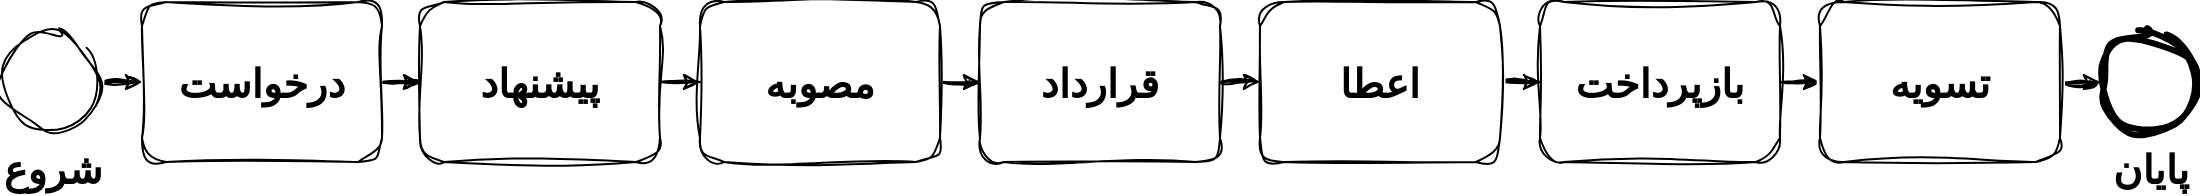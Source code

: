 <mxfile version="26.0.16" pages="6">
  <diagram id="EzEAoy8kEEThZxzHrJV4" name="فرآیند دریافت تسهیلات">
    <mxGraphModel dx="954" dy="465" grid="1" gridSize="5" guides="1" tooltips="1" connect="1" arrows="1" fold="1" page="1" pageScale="1" pageWidth="1169" pageHeight="827" math="0" shadow="0">
      <root>
        <mxCell id="0" />
        <mxCell id="1" parent="0" />
        <mxCell id="v5Nf6K-_l-e1ufcim1Py-1" style="edgeStyle=orthogonalEdgeStyle;rounded=0;orthogonalLoop=1;jettySize=auto;html=1;entryX=0;entryY=0.5;entryDx=0;entryDy=0;fontSize=20;sketch=1;curveFitting=1;jiggle=2;shadow=0;" parent="1" source="v5Nf6K-_l-e1ufcim1Py-2" target="v5Nf6K-_l-e1ufcim1Py-4" edge="1">
          <mxGeometry relative="1" as="geometry" />
        </mxCell>
        <mxCell id="v5Nf6K-_l-e1ufcim1Py-2" value="درخواست" style="shape=ext;rounded=1;html=1;whiteSpace=wrap;shadow=0;glass=0;labelBackgroundColor=none;fontStyle=1;fontSize=20;sketch=1;curveFitting=1;jiggle=2;" parent="1" vertex="1">
          <mxGeometry x="110" y="300" width="120" height="80" as="geometry" />
        </mxCell>
        <mxCell id="v5Nf6K-_l-e1ufcim1Py-3" style="edgeStyle=orthogonalEdgeStyle;rounded=0;orthogonalLoop=1;jettySize=auto;html=1;entryX=0;entryY=0.5;entryDx=0;entryDy=0;fontSize=20;sketch=1;curveFitting=1;jiggle=2;shadow=0;" parent="1" source="v5Nf6K-_l-e1ufcim1Py-4" target="v5Nf6K-_l-e1ufcim1Py-6" edge="1">
          <mxGeometry relative="1" as="geometry" />
        </mxCell>
        <mxCell id="v5Nf6K-_l-e1ufcim1Py-4" value="پیشنهاد" style="shape=ext;rounded=1;html=1;whiteSpace=wrap;labelBackgroundColor=none;fontStyle=1;fontSize=20;sketch=1;curveFitting=1;jiggle=2;shadow=0;" parent="1" vertex="1">
          <mxGeometry x="249" y="300" width="120" height="80" as="geometry" />
        </mxCell>
        <mxCell id="h6N5cPa9XyvaBNmkv0w2-7" style="edgeStyle=orthogonalEdgeStyle;rounded=0;orthogonalLoop=1;jettySize=auto;html=1;entryX=0;entryY=0.5;entryDx=0;entryDy=0;fontSize=20;sketch=1;curveFitting=1;jiggle=2;shadow=0;" parent="1" source="v5Nf6K-_l-e1ufcim1Py-6" target="v5Nf6K-_l-e1ufcim1Py-8" edge="1">
          <mxGeometry relative="1" as="geometry" />
        </mxCell>
        <mxCell id="v5Nf6K-_l-e1ufcim1Py-6" value="مصوبه" style="shape=ext;rounded=1;html=1;whiteSpace=wrap;labelBackgroundColor=none;fontStyle=1;fontSize=20;sketch=1;curveFitting=1;jiggle=2;shadow=0;" parent="1" vertex="1">
          <mxGeometry x="389" y="300" width="120" height="80" as="geometry" />
        </mxCell>
        <mxCell id="h6N5cPa9XyvaBNmkv0w2-2" style="edgeStyle=orthogonalEdgeStyle;rounded=0;orthogonalLoop=1;jettySize=auto;html=1;entryX=0;entryY=0.5;entryDx=0;entryDy=0;fontSize=20;sketch=1;curveFitting=1;jiggle=2;shadow=0;" parent="1" source="v5Nf6K-_l-e1ufcim1Py-8" target="h6N5cPa9XyvaBNmkv0w2-1" edge="1">
          <mxGeometry relative="1" as="geometry" />
        </mxCell>
        <mxCell id="v5Nf6K-_l-e1ufcim1Py-8" value="قرارداد" style="html=1;whiteSpace=wrap;rounded=1;labelBackgroundColor=none;fontStyle=1;fontSize=20;sketch=1;curveFitting=1;jiggle=2;shadow=0;" parent="1" vertex="1">
          <mxGeometry x="529" y="300" width="120" height="80" as="geometry" />
        </mxCell>
        <mxCell id="h6N5cPa9XyvaBNmkv0w2-11" style="edgeStyle=orthogonalEdgeStyle;rounded=0;orthogonalLoop=1;jettySize=auto;html=1;entryX=0;entryY=0.5;entryDx=0;entryDy=0;fontSize=20;sketch=1;curveFitting=1;jiggle=2;shadow=0;" parent="1" source="v5Nf6K-_l-e1ufcim1Py-10" target="v5Nf6K-_l-e1ufcim1Py-2" edge="1">
          <mxGeometry relative="1" as="geometry" />
        </mxCell>
        <mxCell id="v5Nf6K-_l-e1ufcim1Py-10" value="&lt;font&gt;&lt;b&gt;شروع&lt;/b&gt;&lt;/font&gt;" style="shape=mxgraph.bpmn.shape;html=1;verticalLabelPosition=bottom;labelBackgroundColor=none;verticalAlign=top;perimeter=ellipsePerimeter;outline=standard;symbol=general;fontSize=20;sketch=1;curveFitting=1;jiggle=2;shadow=0;" parent="1" vertex="1">
          <mxGeometry x="40" y="315" width="49" height="50" as="geometry" />
        </mxCell>
        <mxCell id="v5Nf6K-_l-e1ufcim1Py-11" value="پایان" style="shape=mxgraph.bpmn.shape;html=1;verticalLabelPosition=bottom;labelBackgroundColor=none;verticalAlign=top;perimeter=ellipsePerimeter;outline=end;symbol=general;fontStyle=1;fontSize=20;sketch=1;curveFitting=1;jiggle=2;shadow=0;" parent="1" vertex="1">
          <mxGeometry x="1089" y="315" width="49" height="50" as="geometry" />
        </mxCell>
        <mxCell id="v5Nf6K-_l-e1ufcim1Py-12" style="edgeStyle=orthogonalEdgeStyle;rounded=0;orthogonalLoop=1;jettySize=auto;html=1;entryX=0;entryY=0.5;entryDx=0;entryDy=0;fontSize=20;sketch=1;curveFitting=1;jiggle=2;shadow=0;" parent="1" edge="1">
          <mxGeometry relative="1" as="geometry">
            <mxPoint x="829" y="340.059" as="sourcePoint" />
            <mxPoint x="859" y="340" as="targetPoint" />
          </mxGeometry>
        </mxCell>
        <mxCell id="h6N5cPa9XyvaBNmkv0w2-8" style="edgeStyle=orthogonalEdgeStyle;rounded=0;orthogonalLoop=1;jettySize=auto;html=1;entryX=0;entryY=0.5;entryDx=0;entryDy=0;fontSize=20;sketch=1;curveFitting=1;jiggle=2;shadow=0;" parent="1" source="v5Nf6K-_l-e1ufcim1Py-13" target="v5Nf6K-_l-e1ufcim1Py-15" edge="1">
          <mxGeometry relative="1" as="geometry" />
        </mxCell>
        <mxCell id="v5Nf6K-_l-e1ufcim1Py-13" value="بازپرداخت" style="shape=ext;rounded=1;html=1;whiteSpace=wrap;labelBackgroundColor=none;fontStyle=1;fontSize=20;sketch=1;curveFitting=1;jiggle=2;shadow=0;" parent="1" vertex="1">
          <mxGeometry x="809" y="300" width="120" height="80" as="geometry" />
        </mxCell>
        <mxCell id="h6N5cPa9XyvaBNmkv0w2-10" style="edgeStyle=orthogonalEdgeStyle;rounded=0;orthogonalLoop=1;jettySize=auto;html=1;fontSize=20;sketch=1;curveFitting=1;jiggle=2;shadow=0;" parent="1" source="v5Nf6K-_l-e1ufcim1Py-15" target="v5Nf6K-_l-e1ufcim1Py-11" edge="1">
          <mxGeometry relative="1" as="geometry" />
        </mxCell>
        <mxCell id="v5Nf6K-_l-e1ufcim1Py-15" value="تسویه" style="shape=ext;rounded=1;html=1;whiteSpace=wrap;labelBackgroundColor=none;fontStyle=1;fontSize=20;sketch=1;curveFitting=1;jiggle=2;shadow=0;" parent="1" vertex="1">
          <mxGeometry x="949" y="300" width="120" height="80" as="geometry" />
        </mxCell>
        <mxCell id="h6N5cPa9XyvaBNmkv0w2-6" style="edgeStyle=orthogonalEdgeStyle;rounded=0;orthogonalLoop=1;jettySize=auto;html=1;entryX=0;entryY=0.5;entryDx=0;entryDy=0;fontSize=20;sketch=1;curveFitting=1;jiggle=2;shadow=0;" parent="1" source="h6N5cPa9XyvaBNmkv0w2-1" target="v5Nf6K-_l-e1ufcim1Py-13" edge="1">
          <mxGeometry relative="1" as="geometry" />
        </mxCell>
        <mxCell id="h6N5cPa9XyvaBNmkv0w2-1" value="اعطا" style="html=1;whiteSpace=wrap;rounded=1;labelBackgroundColor=none;fontStyle=1;fontSize=20;sketch=1;curveFitting=1;jiggle=2;shadow=0;" parent="1" vertex="1">
          <mxGeometry x="669" y="300" width="120" height="80" as="geometry" />
        </mxCell>
      </root>
    </mxGraphModel>
  </diagram>
  <diagram id="tpfn5hpn_HDT-wqOFqeq" name="پیکربندی سیستم">
    <mxGraphModel dx="954" dy="465" grid="1" gridSize="5" guides="1" tooltips="1" connect="1" arrows="1" fold="1" page="1" pageScale="1" pageWidth="1100" pageHeight="850" background="none" math="0" shadow="1">
      <root>
        <mxCell id="0" />
        <mxCell id="1" parent="0" />
        <mxCell id="P9DPgZVxVX7I3ZQqdMut-1" value="&lt;font&gt;مدیریت عقود&lt;/font&gt;" style="shape=ext;rounded=1;html=1;whiteSpace=wrap;shadow=0;glass=0;labelBackgroundColor=none;fontStyle=1;fontFamily=Roboto;fontSize=18;spacingTop=0;verticalAlign=middle;double=1;fontSource=https%3A%2F%2Ffonts.googleapis.com%2Fcss%3Ffamily%3DRoboto;sketch=1;curveFitting=1;jiggle=2;spacing=2;spacingLeft=3;spacingRight=3;" parent="1" vertex="1">
          <mxGeometry x="155" y="190" width="150" height="100" as="geometry" />
        </mxCell>
        <mxCell id="47RzwFUNub2ARMBaULxg-1" value="مدیریت بخش ها و زیر بخش های اقتصادی" style="shape=ext;rounded=1;html=1;whiteSpace=wrap;shadow=0;glass=0;labelBackgroundColor=none;fontStyle=1;fontFamily=Roboto;fontSize=18;double=1;fontSource=https%3A%2F%2Ffonts.googleapis.com%2Fcss%3Ffamily%3DRoboto;sketch=1;curveFitting=1;jiggle=2;spacingTop=0;spacing=2;spacingLeft=3;spacingRight=3;" parent="1" vertex="1">
          <mxGeometry x="155" y="302" width="150" height="100" as="geometry" />
        </mxCell>
        <mxCell id="P9DPgZVxVX7I3ZQqdMut-4" value="مدیریت بیمه" style="shape=ext;rounded=1;shadow=0;glass=0;labelBackgroundColor=none;fontStyle=1;fontFamily=Roboto;fontSize=18;double=1;labelBorderColor=none;textShadow=0;whiteSpace=wrap;html=1;fontSource=https%3A%2F%2Ffonts.googleapis.com%2Fcss%3Ffamily%3DRoboto;sketch=1;curveFitting=1;jiggle=2;spacingTop=0;spacing=2;spacingLeft=3;spacingRight=3;" parent="1" vertex="1">
          <mxGeometry x="796" y="190" width="150" height="100" as="geometry" />
        </mxCell>
        <mxCell id="P9DPgZVxVX7I3ZQqdMut-6" value="مدیریت استعلام" style="shape=ext;rounded=1;html=1;whiteSpace=wrap;shadow=0;glass=0;labelBackgroundColor=none;fontStyle=1;fontFamily=Roboto;fontSize=18;double=1;fontSource=https%3A%2F%2Ffonts.googleapis.com%2Fcss%3Ffamily%3DRoboto;sketch=1;curveFitting=1;jiggle=2;spacingTop=0;spacing=2;spacingLeft=3;spacingRight=3;" parent="1" vertex="1">
          <mxGeometry x="796" y="302" width="150" height="100" as="geometry" />
        </mxCell>
        <mxCell id="P9DPgZVxVX7I3ZQqdMut-7" value="مدیریت تسهیلات، تعهدات و مطالبات" style="shape=ext;rounded=1;html=1;whiteSpace=wrap;shadow=0;glass=0;labelBackgroundColor=none;fontStyle=1;fontFamily=Roboto;fontSize=18;double=1;fontSource=https%3A%2F%2Ffonts.googleapis.com%2Fcss%3Ffamily%3DRoboto;sketch=1;curveFitting=1;jiggle=2;spacingTop=0;spacing=2;spacingLeft=3;spacingRight=3;" parent="1" vertex="1">
          <mxGeometry x="316" y="190" width="150" height="100" as="geometry" />
        </mxCell>
        <mxCell id="P9DPgZVxVX7I3ZQqdMut-8" value="مدیریت وثایق" style="shape=ext;rounded=1;html=1;whiteSpace=wrap;shadow=0;glass=0;labelBackgroundColor=none;fontStyle=1;fontFamily=Roboto;fontSize=18;double=1;fontSource=https%3A%2F%2Ffonts.googleapis.com%2Fcss%3Ffamily%3DRoboto;sketch=1;curveFitting=1;jiggle=2;spacingTop=0;spacing=2;spacingLeft=3;spacingRight=3;" parent="1" vertex="1">
          <mxGeometry x="636" y="190" width="150" height="100" as="geometry" />
        </mxCell>
        <mxCell id="P9DPgZVxVX7I3ZQqdMut-9" value="مدیریت سود/کارمزد/جریمه/هزینه های قانونی" style="shape=ext;rounded=1;html=1;whiteSpace=wrap;shadow=0;glass=0;labelBackgroundColor=none;fontStyle=1;fontFamily=Roboto;fontSize=18;double=1;fontSource=https%3A%2F%2Ffonts.googleapis.com%2Fcss%3Ffamily%3DRoboto;sketch=1;curveFitting=1;jiggle=2;spacingTop=0;spacing=2;spacingLeft=3;spacingRight=3;" parent="1" vertex="1">
          <mxGeometry x="316" y="415" width="150" height="100" as="geometry" />
        </mxCell>
        <mxCell id="qHezKH5iI0OJUQdXsAGK-1" value="مدیریت درخواست‌ها" style="shape=ext;rounded=1;html=1;whiteSpace=wrap;shadow=0;glass=0;labelBackgroundColor=none;fontStyle=1;fontFamily=Roboto;fontSize=18;double=1;fontSource=https%3A%2F%2Ffonts.googleapis.com%2Fcss%3Ffamily%3DRoboto;sketch=1;curveFitting=1;jiggle=2;spacingTop=0;spacing=2;spacingLeft=3;spacingRight=3;" parent="1" vertex="1">
          <mxGeometry x="476" y="190" width="150" height="100" as="geometry" />
        </mxCell>
        <mxCell id="qHezKH5iI0OJUQdXsAGK-3" value="مدیریت اسناد و&amp;nbsp;مستندات" style="shape=ext;rounded=1;html=1;whiteSpace=wrap;shadow=0;glass=0;labelBackgroundColor=none;fontStyle=1;fontFamily=Roboto;fontSize=18;double=1;fontSource=https%3A%2F%2Ffonts.googleapis.com%2Fcss%3Ffamily%3DRoboto;sketch=1;curveFitting=1;jiggle=2;spacingTop=0;spacing=2;spacingLeft=3;spacingRight=3;" parent="1" vertex="1">
          <mxGeometry x="316" y="302" width="150" height="100" as="geometry" />
        </mxCell>
        <mxCell id="qHezKH5iI0OJUQdXsAGK-6" value="مدیریت مشتریان" style="shape=ext;rounded=1;html=1;whiteSpace=wrap;shadow=0;glass=0;labelBackgroundColor=none;fontStyle=1;fontFamily=Roboto;fontSize=18;double=1;fontSource=https%3A%2F%2Ffonts.googleapis.com%2Fcss%3Ffamily%3DRoboto;sketch=1;curveFitting=1;jiggle=2;spacingTop=0;spacing=2;spacingLeft=3;spacingRight=3;" parent="1" vertex="1">
          <mxGeometry x="476" y="302" width="150" height="100" as="geometry" />
        </mxCell>
        <mxCell id="qHezKH5iI0OJUQdXsAGK-7" value="مدیریت تصمیم گیری" style="shape=ext;rounded=1;html=1;whiteSpace=wrap;shadow=0;glass=0;labelBackgroundColor=none;fontStyle=1;fontFamily=Roboto;fontSize=18;double=1;fontSource=https%3A%2F%2Ffonts.googleapis.com%2Fcss%3Ffamily%3DRoboto;sketch=1;curveFitting=1;jiggle=2;spacingTop=0;spacing=2;spacingLeft=3;spacingRight=3;" parent="1" vertex="1">
          <mxGeometry x="636" y="302" width="150" height="100" as="geometry" />
        </mxCell>
        <mxCell id="qHezKH5iI0OJUQdXsAGK-8" value="مدیریت&amp;nbsp;سیستم" style="shape=ext;rounded=1;html=1;whiteSpace=wrap;shadow=0;glass=0;labelBackgroundColor=none;fontStyle=1;fontFamily=Roboto;fontSize=18;double=1;fontSource=https%3A%2F%2Ffonts.googleapis.com%2Fcss%3Ffamily%3DRoboto;sketch=1;curveFitting=1;jiggle=2;spacingTop=0;spacing=2;spacingLeft=3;spacingRight=3;" parent="1" vertex="1">
          <mxGeometry x="475" y="528" width="150" height="100" as="geometry" />
        </mxCell>
        <mxCell id="qHezKH5iI0OJUQdXsAGK-9" value="مدیریت واحدهای بانک" style="shape=ext;rounded=1;html=1;whiteSpace=wrap;shadow=0;glass=0;labelBackgroundColor=none;fontStyle=1;fontFamily=Roboto;fontSize=18;double=1;fontSource=https%3A%2F%2Ffonts.googleapis.com%2Fcss%3Ffamily%3DRoboto;sketch=1;curveFitting=1;jiggle=2;spacingTop=0;spacing=2;spacingLeft=3;spacingRight=3;" parent="1" vertex="1">
          <mxGeometry x="636" y="415" width="150" height="100" as="geometry" />
        </mxCell>
        <mxCell id="qHezKH5iI0OJUQdXsAGK-10" value="مدیریت مناطق جغرافیایی" style="shape=ext;rounded=1;html=1;whiteSpace=wrap;shadow=0;glass=0;labelBackgroundColor=none;fontStyle=1;fontFamily=Roboto;fontSize=18;double=1;fontSource=https%3A%2F%2Ffonts.googleapis.com%2Fcss%3Ffamily%3DRoboto;sketch=1;curveFitting=1;jiggle=2;spacingTop=0;spacing=2;spacingLeft=3;spacingRight=3;" parent="1" vertex="1">
          <mxGeometry x="796" y="415" width="150" height="100" as="geometry" />
        </mxCell>
        <mxCell id="qHezKH5iI0OJUQdXsAGK-11" value="مدیریت منابع و مصارف" style="shape=ext;rounded=1;html=1;whiteSpace=wrap;shadow=0;glass=0;labelBackgroundColor=none;fontStyle=1;fontFamily=Roboto;fontSize=18;double=1;fontSource=https%3A%2F%2Ffonts.googleapis.com%2Fcss%3Ffamily%3DRoboto;sketch=1;curveFitting=1;jiggle=2;spacingTop=0;spacing=2;spacingLeft=3;spacingRight=3;" parent="1" vertex="1">
          <mxGeometry x="155" y="415" width="150" height="100" as="geometry" />
        </mxCell>
        <mxCell id="qHezKH5iI0OJUQdXsAGK-12" value="مدیریت کاربران" style="shape=ext;rounded=1;html=1;whiteSpace=wrap;shadow=0;glass=0;labelBackgroundColor=none;fontStyle=1;fontFamily=Roboto;fontSize=18;double=1;fontSource=https%3A%2F%2Ffonts.googleapis.com%2Fcss%3Ffamily%3DRoboto;sketch=1;curveFitting=1;jiggle=2;spacingTop=0;spacing=2;spacingLeft=3;spacingRight=3;" parent="1" vertex="1">
          <mxGeometry x="155" y="528" width="150" height="100" as="geometry" />
        </mxCell>
        <mxCell id="qHezKH5iI0OJUQdXsAGK-13" value="مدیریت&amp;nbsp;گزارشات" style="shape=ext;rounded=1;html=1;whiteSpace=wrap;shadow=0;glass=0;labelBackgroundColor=none;fontStyle=1;fontFamily=Roboto;fontSize=18;double=1;fontSource=https%3A%2F%2Ffonts.googleapis.com%2Fcss%3Ffamily%3DRoboto;sketch=1;curveFitting=1;jiggle=2;spacingTop=0;spacing=2;spacingLeft=3;spacingRight=3;" parent="1" vertex="1">
          <mxGeometry x="315" y="528" width="150" height="100" as="geometry" />
        </mxCell>
        <mxCell id="qHezKH5iI0OJUQdXsAGK-14" value="مدیریت ارتباطات و اطلاع‌رسانی" style="shape=ext;rounded=1;html=1;whiteSpace=wrap;shadow=0;glass=0;labelBackgroundColor=none;fontStyle=1;fontFamily=Roboto;fontSize=18;double=1;fontSource=https%3A%2F%2Ffonts.googleapis.com%2Fcss%3Ffamily%3DRoboto;sketch=1;curveFitting=1;jiggle=2;spacingTop=0;spacing=2;spacingLeft=3;spacingRight=3;" parent="1" vertex="1">
          <mxGeometry x="476" y="415" width="150" height="100" as="geometry" />
        </mxCell>
        <mxCell id="Bd1xlCJTchhFubAkvtaT-1" value="" style="shape=ext;rounded=1;html=1;whiteSpace=wrap;shadow=0;glass=0;labelBackgroundColor=none;fontStyle=1;fontFamily=Roboto;fontSize=18;double=1;fontSource=https%3A%2F%2Ffonts.googleapis.com%2Fcss%3Ffamily%3DRoboto;sketch=1;curveFitting=1;jiggle=2;spacingTop=0;spacing=2;spacingLeft=3;spacingRight=3;" parent="1" vertex="1">
          <mxGeometry x="636" y="528" width="150" height="100" as="geometry" />
        </mxCell>
        <mxCell id="Bd1xlCJTchhFubAkvtaT-2" value="" style="shape=ext;rounded=1;html=1;whiteSpace=wrap;shadow=0;glass=0;labelBackgroundColor=none;fontStyle=1;fontFamily=Roboto;fontSize=18;double=1;fontSource=https%3A%2F%2Ffonts.googleapis.com%2Fcss%3Ffamily%3DRoboto;sketch=1;curveFitting=1;jiggle=2;spacingTop=0;spacing=2;spacingLeft=3;spacingRight=3;" parent="1" vertex="1">
          <mxGeometry x="796" y="528" width="150" height="100" as="geometry" />
        </mxCell>
        <mxCell id="Bd1xlCJTchhFubAkvtaT-3" value="" style="shape=ext;rounded=1;html=1;whiteSpace=wrap;shadow=0;glass=0;labelBackgroundColor=none;fontStyle=1;fontFamily=Roboto;fontSize=18;double=1;fontSource=https%3A%2F%2Ffonts.googleapis.com%2Fcss%3Ffamily%3DRoboto;sketch=1;curveFitting=1;jiggle=2;spacingTop=0;spacing=2;spacingLeft=3;spacingRight=3;" parent="1" vertex="1">
          <mxGeometry x="155" y="640" width="150" height="100" as="geometry" />
        </mxCell>
        <mxCell id="Bd1xlCJTchhFubAkvtaT-4" value="" style="shape=ext;rounded=1;html=1;whiteSpace=wrap;shadow=0;glass=0;labelBackgroundColor=none;fontStyle=1;fontFamily=Roboto;fontSize=18;double=1;fontSource=https%3A%2F%2Ffonts.googleapis.com%2Fcss%3Ffamily%3DRoboto;sketch=1;curveFitting=1;jiggle=2;spacingTop=0;spacing=2;spacingLeft=3;spacingRight=3;" parent="1" vertex="1">
          <mxGeometry x="315" y="640" width="150" height="100" as="geometry" />
        </mxCell>
        <mxCell id="Bd1xlCJTchhFubAkvtaT-5" value="" style="shape=ext;rounded=1;html=1;whiteSpace=wrap;shadow=0;glass=0;labelBackgroundColor=none;fontStyle=1;fontFamily=Roboto;fontSize=18;double=1;fontSource=https%3A%2F%2Ffonts.googleapis.com%2Fcss%3Ffamily%3DRoboto;sketch=1;curveFitting=1;jiggle=2;spacingTop=0;spacing=2;spacingLeft=3;spacingRight=3;" parent="1" vertex="1">
          <mxGeometry x="475" y="640" width="150" height="100" as="geometry" />
        </mxCell>
        <mxCell id="Bd1xlCJTchhFubAkvtaT-6" value="" style="shape=ext;rounded=1;html=1;whiteSpace=wrap;shadow=0;glass=0;labelBackgroundColor=none;fontStyle=1;fontFamily=Roboto;fontSize=18;double=1;fontSource=https%3A%2F%2Ffonts.googleapis.com%2Fcss%3Ffamily%3DRoboto;sketch=1;curveFitting=1;jiggle=2;spacingTop=0;spacing=2;spacingLeft=3;spacingRight=3;" parent="1" vertex="1">
          <mxGeometry x="635" y="640" width="150" height="100" as="geometry" />
        </mxCell>
        <mxCell id="Bd1xlCJTchhFubAkvtaT-7" value="" style="shape=ext;rounded=1;html=1;whiteSpace=wrap;shadow=0;glass=0;labelBackgroundColor=none;fontStyle=1;fontFamily=Roboto;fontSize=18;double=1;fontSource=https%3A%2F%2Ffonts.googleapis.com%2Fcss%3Ffamily%3DRoboto;sketch=1;curveFitting=1;jiggle=2;spacingTop=0;spacing=2;spacingLeft=3;spacingRight=3;" parent="1" vertex="1">
          <mxGeometry x="796" y="640" width="150" height="100" as="geometry" />
        </mxCell>
        <mxCell id="wGbFA19WcmSendZT_ydf-2" value="پیکربندی سیستم" style="text;html=1;fontSize=26;fontStyle=1;verticalAlign=middle;align=center;shadow=0;glass=0;sketch=1;curveFitting=1;jiggle=2;spacingTop=0;spacing=2;spacingLeft=3;spacingRight=3;" parent="1" vertex="1">
          <mxGeometry x="438.5" y="70" width="225" height="70" as="geometry" />
        </mxCell>
      </root>
    </mxGraphModel>
  </diagram>
  <diagram id="2Sp-BMtUnniPV2rbj3rI" name="بسته های پیشنهادی">
    <mxGraphModel dx="954" dy="465" grid="1" gridSize="5" guides="1" tooltips="1" connect="1" arrows="1" fold="1" page="1" pageScale="1" pageWidth="1100" pageHeight="850" math="0" shadow="0">
      <root>
        <mxCell id="0" />
        <mxCell id="1" parent="0" />
        <mxCell id="FkG68VFFMWNFJA1_51r9-1" value="بسته تسهیلات&amp;nbsp;مشاركت مدني" style="shape=ext;rounded=1;html=1;whiteSpace=wrap;shadow=1;glass=0;labelBackgroundColor=none;fontStyle=1;fontSize=18;spacingLeft=3;spacingBottom=0;spacingTop=0;sketch=1;curveFitting=1;jiggle=2;spacingRight=3;" parent="1" vertex="1">
          <mxGeometry x="469" y="210" width="150" height="100" as="geometry" />
        </mxCell>
        <mxCell id="cjS6yN4oCVnwuNCVYN2P-1" value="بسته تسهیلات&amp;nbsp;مضاربه" style="shape=ext;rounded=1;html=1;whiteSpace=wrap;shadow=1;glass=0;labelBackgroundColor=none;fontStyle=1;fontSize=18;spacingLeft=3;spacingBottom=0;spacingTop=0;sketch=1;curveFitting=1;jiggle=2;spacingRight=3;" parent="1" vertex="1">
          <mxGeometry x="628" y="210" width="150" height="100" as="geometry" />
        </mxCell>
        <mxCell id="cjS6yN4oCVnwuNCVYN2P-2" value="بسته تسهیلات&amp;nbsp;فروش اقساطی" style="shape=ext;rounded=1;html=1;whiteSpace=wrap;shadow=1;glass=0;labelBackgroundColor=none;fontStyle=1;fontSize=18;spacingLeft=3;spacingBottom=0;spacingTop=0;sketch=1;curveFitting=1;jiggle=2;spacingRight=3;" parent="1" vertex="1">
          <mxGeometry x="309" y="320" width="150" height="100" as="geometry" />
        </mxCell>
        <mxCell id="cjS6yN4oCVnwuNCVYN2P-3" value="مرابحه / کارت بسته تسهیلات&amp;nbsp;اعتباري مرابحه" style="shape=ext;rounded=1;html=1;whiteSpace=wrap;shadow=1;glass=0;labelBackgroundColor=none;fontStyle=1;fontSize=18;spacingLeft=3;spacingBottom=0;spacingTop=0;sketch=1;curveFitting=1;jiggle=2;spacingRight=3;" parent="1" vertex="1">
          <mxGeometry x="150" y="320" width="150" height="100" as="geometry" />
        </mxCell>
        <mxCell id="cjS6yN4oCVnwuNCVYN2P-4" value="بسته تسهیلات&amp;nbsp;معاملات سلف" style="shape=ext;rounded=1;html=1;whiteSpace=wrap;shadow=1;glass=0;labelBackgroundColor=none;fontStyle=1;fontSize=18;spacingLeft=3;spacingBottom=0;spacingTop=0;sketch=1;curveFitting=1;jiggle=2;spacingRight=3;" parent="1" vertex="1">
          <mxGeometry x="628" y="320" width="150" height="100" as="geometry" />
        </mxCell>
        <mxCell id="cjS6yN4oCVnwuNCVYN2P-5" value="بسته تسهیلات&amp;nbsp;جعاله" style="shape=ext;rounded=1;html=1;whiteSpace=wrap;shadow=1;glass=0;labelBackgroundColor=none;fontStyle=1;fontSize=18;spacingLeft=3;spacingBottom=0;spacingTop=0;sketch=1;curveFitting=1;jiggle=2;spacingRight=3;" parent="1" vertex="1">
          <mxGeometry x="787" y="320" width="150" height="100" as="geometry" />
        </mxCell>
        <mxCell id="cjS6yN4oCVnwuNCVYN2P-8" value="بسته تسهیلات&amp;nbsp;قرض الحسنه" style="shape=ext;rounded=1;html=1;whiteSpace=wrap;shadow=1;glass=0;labelBackgroundColor=none;fontStyle=1;fontSize=18;spacingLeft=3;spacingBottom=0;spacingTop=0;sketch=1;curveFitting=1;jiggle=2;spacingRight=3;" parent="1" vertex="1">
          <mxGeometry x="309" y="210" width="150" height="100" as="geometry" />
        </mxCell>
        <mxCell id="cjS6yN4oCVnwuNCVYN2P-9" value="بسته تسهیلات&amp;nbsp;اجاره بشرط تمليك" style="shape=ext;rounded=1;html=1;whiteSpace=wrap;shadow=1;glass=0;labelBackgroundColor=none;fontStyle=1;fontSize=18;spacingLeft=3;spacingBottom=0;spacingTop=0;sketch=1;curveFitting=1;jiggle=2;spacingRight=3;" parent="1" vertex="1">
          <mxGeometry x="787" y="210" width="150" height="100" as="geometry" />
        </mxCell>
        <mxCell id="cjS6yN4oCVnwuNCVYN2P-10" value="بسته تسهیلات&amp;nbsp;خريد دين / اعتبار در حساب جاري" style="shape=ext;rounded=1;html=1;whiteSpace=wrap;shadow=1;glass=0;labelBackgroundColor=none;fontStyle=1;fontSize=18;spacingLeft=3;spacingBottom=0;spacingTop=0;sketch=1;curveFitting=1;jiggle=2;spacingRight=3;" parent="1" vertex="1">
          <mxGeometry x="469" y="320" width="150" height="100" as="geometry" />
        </mxCell>
        <mxCell id="9uDFUL4l-sVwj-6nvoKc-1" value="(بسته پایه)&lt;div&gt;ضروری برای راه‌اندازی سامانه&lt;/div&gt;" style="shape=ext;rounded=1;html=1;whiteSpace=wrap;shadow=1;glass=0;labelBackgroundColor=none;fontStyle=1;fontSize=18;spacingLeft=3;spacingBottom=0;spacingTop=0;sketch=1;curveFitting=1;jiggle=2;spacingRight=3;" parent="1" vertex="1">
          <mxGeometry x="150" y="210" width="150" height="100" as="geometry" />
        </mxCell>
        <mxCell id="9jd9iWURpZpOFO1eW8yn-1" value="" style="shape=ext;rounded=1;html=1;whiteSpace=wrap;shadow=1;glass=0;labelBackgroundColor=none;fontStyle=1;fontSize=18;spacingLeft=3;spacingBottom=0;spacingTop=0;sketch=1;curveFitting=1;jiggle=2;spacingRight=3;" parent="1" vertex="1">
          <mxGeometry x="309" y="431" width="150" height="100" as="geometry" />
        </mxCell>
        <mxCell id="9jd9iWURpZpOFO1eW8yn-2" value="" style="shape=ext;rounded=1;html=1;whiteSpace=wrap;shadow=1;glass=0;labelBackgroundColor=none;fontStyle=1;fontSize=18;spacingLeft=3;spacingBottom=0;spacingTop=0;sketch=1;curveFitting=1;jiggle=2;spacingRight=3;" parent="1" vertex="1">
          <mxGeometry x="628" y="431" width="150" height="100" as="geometry" />
        </mxCell>
        <mxCell id="9jd9iWURpZpOFO1eW8yn-3" value="" style="shape=ext;rounded=1;html=1;whiteSpace=wrap;shadow=1;glass=0;labelBackgroundColor=none;fontStyle=1;fontSize=18;spacingLeft=3;spacingBottom=0;spacingTop=0;sketch=1;curveFitting=1;jiggle=2;spacingRight=3;" parent="1" vertex="1">
          <mxGeometry x="469" y="431" width="150" height="100" as="geometry" />
        </mxCell>
        <mxCell id="Ctgv0PJMkwy0zlSJTvLq-1" value="" style="shape=ext;rounded=1;html=1;whiteSpace=wrap;shadow=1;glass=0;labelBackgroundColor=none;fontStyle=1;fontSize=18;spacingLeft=3;spacingBottom=0;spacingTop=0;sketch=1;curveFitting=1;jiggle=2;spacingRight=3;" parent="1" vertex="1">
          <mxGeometry x="150" y="431" width="150" height="100" as="geometry" />
        </mxCell>
        <mxCell id="Ctgv0PJMkwy0zlSJTvLq-2" value="" style="shape=ext;rounded=1;html=1;whiteSpace=wrap;shadow=1;glass=0;labelBackgroundColor=none;fontStyle=1;fontSize=18;spacingLeft=3;spacingBottom=0;spacingTop=0;sketch=1;curveFitting=1;jiggle=2;spacingRight=3;" parent="1" vertex="1">
          <mxGeometry x="150" y="544" width="150" height="100" as="geometry" />
        </mxCell>
        <mxCell id="Ctgv0PJMkwy0zlSJTvLq-3" value="" style="shape=ext;rounded=1;html=1;whiteSpace=wrap;shadow=1;glass=0;labelBackgroundColor=none;fontStyle=1;fontSize=18;spacingLeft=3;spacingBottom=0;spacingTop=0;sketch=1;curveFitting=1;jiggle=2;spacingRight=3;" parent="1" vertex="1">
          <mxGeometry x="309" y="544" width="150" height="100" as="geometry" />
        </mxCell>
        <mxCell id="Ctgv0PJMkwy0zlSJTvLq-4" value="" style="shape=ext;rounded=1;html=1;whiteSpace=wrap;shadow=1;glass=0;labelBackgroundColor=none;fontStyle=1;fontSize=18;spacingLeft=3;spacingBottom=0;spacingTop=0;sketch=1;curveFitting=1;jiggle=2;spacingRight=3;" parent="1" vertex="1">
          <mxGeometry x="787" y="431" width="150" height="100" as="geometry" />
        </mxCell>
        <mxCell id="V7CGYQocz4ari_3b3byP-1" value="بسته های پیشنهادی" style="text;html=1;fontSize=26;fontStyle=1;verticalAlign=middle;align=center;sketch=1;curveFitting=1;jiggle=2;spacingLeft=3;spacingBottom=3;" parent="1" vertex="1">
          <mxGeometry x="438" y="80" width="225" height="70" as="geometry" />
        </mxCell>
        <mxCell id="opwT_Q596-MFSmRYrIuR-1" value="" style="shape=ext;rounded=1;html=1;whiteSpace=wrap;shadow=1;glass=0;labelBackgroundColor=none;fontStyle=1;fontSize=18;spacingLeft=3;spacingBottom=0;spacingTop=0;sketch=1;curveFitting=1;jiggle=2;spacingRight=3;" parent="1" vertex="1">
          <mxGeometry x="469" y="544" width="150" height="100" as="geometry" />
        </mxCell>
        <mxCell id="opwT_Q596-MFSmRYrIuR-2" value="" style="shape=ext;rounded=1;html=1;whiteSpace=wrap;shadow=1;glass=0;labelBackgroundColor=none;fontStyle=1;fontSize=18;spacingLeft=3;spacingBottom=0;spacingTop=0;sketch=1;curveFitting=1;jiggle=2;spacingRight=3;" parent="1" vertex="1">
          <mxGeometry x="628" y="544" width="150" height="100" as="geometry" />
        </mxCell>
        <mxCell id="opwT_Q596-MFSmRYrIuR-3" value="" style="shape=ext;rounded=1;html=1;whiteSpace=wrap;shadow=1;glass=0;labelBackgroundColor=none;fontStyle=1;fontSize=18;spacingLeft=3;spacingBottom=0;spacingTop=0;sketch=1;curveFitting=1;jiggle=2;spacingRight=3;" parent="1" vertex="1">
          <mxGeometry x="787" y="544" width="150" height="100" as="geometry" />
        </mxCell>
        <mxCell id="b2Sr0-ZzmRWsDMpUViWK-1" value="" style="shape=ext;rounded=1;html=1;whiteSpace=wrap;shadow=1;glass=0;labelBackgroundColor=none;fontStyle=1;fontSize=18;spacingLeft=3;spacingBottom=0;spacingTop=0;sketch=1;curveFitting=1;jiggle=2;spacingRight=3;" parent="1" vertex="1">
          <mxGeometry x="150" y="655" width="150" height="100" as="geometry" />
        </mxCell>
        <mxCell id="b2Sr0-ZzmRWsDMpUViWK-2" value="" style="shape=ext;rounded=1;html=1;whiteSpace=wrap;shadow=1;glass=0;labelBackgroundColor=none;fontStyle=1;fontSize=18;spacingLeft=3;spacingBottom=0;spacingTop=0;sketch=1;curveFitting=1;jiggle=2;spacingRight=3;" parent="1" vertex="1">
          <mxGeometry x="309" y="655" width="150" height="100" as="geometry" />
        </mxCell>
        <mxCell id="b2Sr0-ZzmRWsDMpUViWK-3" value="" style="shape=ext;rounded=1;html=1;whiteSpace=wrap;shadow=1;glass=0;labelBackgroundColor=none;fontStyle=1;fontSize=18;spacingLeft=3;spacingBottom=0;spacingTop=0;sketch=1;curveFitting=1;jiggle=2;spacingRight=3;" parent="1" vertex="1">
          <mxGeometry x="469" y="655" width="150" height="100" as="geometry" />
        </mxCell>
        <mxCell id="b2Sr0-ZzmRWsDMpUViWK-4" value="" style="shape=ext;rounded=1;html=1;whiteSpace=wrap;shadow=1;glass=0;labelBackgroundColor=none;fontStyle=1;fontSize=18;spacingLeft=3;spacingBottom=0;spacingTop=0;sketch=1;curveFitting=1;jiggle=2;spacingRight=3;" parent="1" vertex="1">
          <mxGeometry x="628" y="655" width="150" height="100" as="geometry" />
        </mxCell>
        <mxCell id="b2Sr0-ZzmRWsDMpUViWK-5" value="" style="shape=ext;rounded=1;html=1;whiteSpace=wrap;shadow=1;glass=0;labelBackgroundColor=none;fontStyle=1;fontSize=18;spacingLeft=3;spacingBottom=0;spacingTop=0;sketch=1;curveFitting=1;jiggle=2;spacingRight=3;" parent="1" vertex="1">
          <mxGeometry x="787" y="655" width="150" height="100" as="geometry" />
        </mxCell>
      </root>
    </mxGraphModel>
  </diagram>
  <diagram id="e-E7SFvnMSi2HfjokYm5" name="ماژول های پیشنهادی">
    <mxGraphModel dx="954" dy="465" grid="1" gridSize="5" guides="1" tooltips="1" connect="1" arrows="1" fold="1" page="1" pageScale="1" pageWidth="1169" pageHeight="827" math="0" shadow="0">
      <root>
        <mxCell id="0" />
        <mxCell id="1" parent="0" />
        <mxCell id="a_adTKTvDNiBxnNn_ivr-1" value="ماژول بیمه" style="shape=ext;rounded=1;shadow=1;glass=0;labelBackgroundColor=none;fontStyle=1;fontFamily=Roboto;fontSize=18;double=1;labelBorderColor=none;textShadow=0;whiteSpace=wrap;html=1;fontSource=https://fonts.googleapis.com/css?family=Roboto;sketch=1;curveFitting=1;jiggle=2;spacingLeft=3;spacingRight=3;" parent="1" vertex="1">
          <mxGeometry x="346.5" y="194" width="150" height="100" as="geometry" />
        </mxCell>
        <mxCell id="a_adTKTvDNiBxnNn_ivr-2" value="ماژول وثایق" style="shape=ext;rounded=1;html=1;whiteSpace=wrap;shadow=1;glass=0;labelBackgroundColor=none;fontStyle=1;fontFamily=Roboto;fontSize=18;double=1;fontSource=https://fonts.googleapis.com/css?family=Roboto;sketch=1;curveFitting=1;jiggle=2;spacingLeft=3;spacingRight=3;" parent="1" vertex="1">
          <mxGeometry x="190" y="303" width="150" height="100" as="geometry" />
        </mxCell>
        <mxCell id="a_adTKTvDNiBxnNn_ivr-3" value="ماژول سود/کارمزد/جریمه/هزینه های قانونی" style="shape=ext;rounded=1;html=1;whiteSpace=wrap;shadow=1;glass=0;labelBackgroundColor=none;fontStyle=1;fontFamily=Roboto;fontSize=18;double=1;fontSource=https://fonts.googleapis.com/css?family=Roboto;sketch=1;curveFitting=1;jiggle=2;spacingLeft=3;spacingRight=3;" parent="1" vertex="1">
          <mxGeometry x="190" y="414" width="150" height="100" as="geometry" />
        </mxCell>
        <mxCell id="a_adTKTvDNiBxnNn_ivr-4" value="ماژول&lt;span style=&quot;background-color: transparent; color: light-dark(rgb(0, 0, 0), rgb(255, 255, 255));&quot;&gt;&amp;nbsp;تصمیم گیری&lt;/span&gt;" style="shape=ext;rounded=1;html=1;whiteSpace=wrap;shadow=1;glass=0;labelBackgroundColor=none;fontStyle=1;fontFamily=Roboto;fontSize=18;double=1;fontSource=https://fonts.googleapis.com/css?family=Roboto;sketch=1;curveFitting=1;jiggle=2;spacingLeft=3;spacingRight=3;" parent="1" vertex="1">
          <mxGeometry x="190" y="194" width="150" height="100" as="geometry" />
        </mxCell>
        <mxCell id="a_adTKTvDNiBxnNn_ivr-5" value="ماژول&amp;nbsp;تضامین" style="shape=ext;rounded=1;html=1;whiteSpace=wrap;shadow=1;glass=0;labelBackgroundColor=none;fontStyle=1;fontFamily=Roboto;fontSize=18;double=1;fontSource=https://fonts.googleapis.com/css?family=Roboto;sketch=1;curveFitting=1;jiggle=2;spacingLeft=3;spacingRight=3;" parent="1" vertex="1">
          <mxGeometry x="503" y="194" width="150" height="100" as="geometry" />
        </mxCell>
        <mxCell id="a_adTKTvDNiBxnNn_ivr-6" value="ماژول&amp;nbsp;حد و سقف" style="shape=ext;rounded=1;html=1;whiteSpace=wrap;shadow=1;glass=0;labelBackgroundColor=none;fontStyle=1;fontFamily=Roboto;fontSize=18;double=1;fontSource=https://fonts.googleapis.com/css?family=Roboto;sketch=1;curveFitting=1;jiggle=2;spacingLeft=3;spacingRight=3;" parent="1" vertex="1">
          <mxGeometry x="503" y="303" width="150" height="100" as="geometry" />
        </mxCell>
        <mxCell id="a_adTKTvDNiBxnNn_ivr-7" value="ماژول&amp;nbsp;تمدید و متمم" style="shape=ext;rounded=1;html=1;whiteSpace=wrap;shadow=1;glass=0;labelBackgroundColor=none;fontStyle=1;fontFamily=Roboto;fontSize=18;double=1;fontSource=https://fonts.googleapis.com/css?family=Roboto;sketch=1;curveFitting=1;jiggle=2;spacingLeft=3;spacingRight=3;" parent="1" vertex="1">
          <mxGeometry x="346.5" y="303" width="150" height="100" as="geometry" />
        </mxCell>
        <mxCell id="a_adTKTvDNiBxnNn_ivr-8" value="ماژول&amp;nbsp;پیگیری مطالبات" style="shape=ext;rounded=1;html=1;whiteSpace=wrap;shadow=1;glass=0;labelBackgroundColor=none;fontStyle=1;fontFamily=Roboto;fontSize=18;double=1;fontSource=https://fonts.googleapis.com/css?family=Roboto;sketch=1;curveFitting=1;jiggle=2;spacingLeft=3;spacingRight=3;" parent="1" vertex="1">
          <mxGeometry x="816" y="194" width="150" height="100" as="geometry" />
        </mxCell>
        <mxCell id="a_adTKTvDNiBxnNn_ivr-9" value="ماژول استعلامات" style="shape=ext;rounded=1;html=1;whiteSpace=wrap;shadow=1;glass=0;labelBackgroundColor=none;fontStyle=1;fontFamily=Roboto;fontSize=18;double=1;fontSource=https://fonts.googleapis.com/css?family=Roboto;sketch=1;curveFitting=1;jiggle=2;spacingLeft=3;spacingRight=3;" parent="1" vertex="1">
          <mxGeometry x="660" y="194" width="150" height="100" as="geometry" />
        </mxCell>
        <mxCell id="a_adTKTvDNiBxnNn_ivr-10" value="ماژول&amp;nbsp;مدارک و&amp;nbsp;مستندات" style="shape=ext;rounded=1;html=1;whiteSpace=wrap;shadow=1;glass=0;labelBackgroundColor=none;fontStyle=1;fontFamily=Roboto;fontSize=18;double=1;fontSource=https://fonts.googleapis.com/css?family=Roboto;sketch=1;curveFitting=1;jiggle=2;spacingLeft=3;spacingRight=3;" parent="1" vertex="1">
          <mxGeometry x="816" y="303" width="150" height="100" as="geometry" />
        </mxCell>
        <mxCell id="a_adTKTvDNiBxnNn_ivr-11" value="ماژول ارتباطات و اطلاع‌رسانی" style="shape=ext;rounded=1;html=1;whiteSpace=wrap;shadow=1;glass=0;labelBackgroundColor=none;fontStyle=1;fontFamily=Roboto;fontSize=18;double=1;fontSource=https://fonts.googleapis.com/css?family=Roboto;sketch=1;curveFitting=1;jiggle=2;spacingLeft=3;spacingRight=3;" parent="1" vertex="1">
          <mxGeometry x="660" y="303" width="150" height="100" as="geometry" />
        </mxCell>
        <mxCell id="a_adTKTvDNiBxnNn_ivr-12" value="ماژول گزارش‌گیری و تحلیل داده‌ها" style="shape=ext;rounded=1;html=1;whiteSpace=wrap;shadow=1;glass=0;labelBackgroundColor=none;fontStyle=1;fontFamily=Roboto;fontSize=18;double=1;fontSource=https://fonts.googleapis.com/css?family=Roboto;sketch=1;curveFitting=1;jiggle=2;spacingLeft=3;spacingRight=3;" parent="1" vertex="1">
          <mxGeometry x="503" y="414" width="150" height="100" as="geometry" />
        </mxCell>
        <mxCell id="a_adTKTvDNiBxnNn_ivr-13" value="ماژول اعتبارسنجی و رتبه بندی مشتریان" style="shape=ext;rounded=1;html=1;whiteSpace=wrap;shadow=1;glass=0;labelBackgroundColor=none;fontStyle=1;fontFamily=Roboto;fontSize=18;double=1;fontSource=https://fonts.googleapis.com/css?family=Roboto;sketch=1;curveFitting=1;jiggle=2;spacingLeft=3;spacingRight=3;" parent="1" vertex="1">
          <mxGeometry x="346.5" y="414" width="150" height="100" as="geometry" />
        </mxCell>
        <mxCell id="Wv3H2YOV2u7g9Y716en_-1" value="ماژول تسهیلات خاص" style="shape=ext;rounded=1;html=1;whiteSpace=wrap;shadow=1;glass=0;labelBackgroundColor=none;fontStyle=1;fontFamily=Roboto;fontSize=18;double=1;fontSource=https://fonts.googleapis.com/css?family=Roboto;sketch=1;curveFitting=1;jiggle=2;spacingLeft=3;spacingRight=3;" parent="1" vertex="1">
          <mxGeometry x="660" y="414" width="150" height="100" as="geometry" />
        </mxCell>
        <mxCell id="eqBesK0ZuMbf5JA18Z8e-1" value="ماژول کاربران و نقش‌ها" style="shape=ext;rounded=1;html=1;whiteSpace=wrap;shadow=1;glass=0;labelBackgroundColor=none;fontStyle=1;fontFamily=Roboto;fontSize=18;double=1;fontSource=https://fonts.googleapis.com/css?family=Roboto;sketch=1;curveFitting=1;jiggle=2;spacingLeft=3;spacingRight=3;" parent="1" vertex="1">
          <mxGeometry x="816" y="414" width="150" height="100" as="geometry" />
        </mxCell>
        <mxCell id="eqBesK0ZuMbf5JA18Z8e-2" value="ماژول اقساط و&amp;nbsp; بازپرداخت‌ و تسویه" style="shape=ext;rounded=1;html=1;whiteSpace=wrap;shadow=1;glass=0;labelBackgroundColor=none;fontStyle=1;fontFamily=Roboto;fontSize=18;double=1;fontSource=https://fonts.googleapis.com/css?family=Roboto;sketch=1;curveFitting=1;jiggle=2;spacingLeft=3;spacingRight=3;" parent="1" vertex="1">
          <mxGeometry x="190" y="524" width="150" height="100" as="geometry" />
        </mxCell>
        <mxCell id="YR7b1dlBhLfUoXpQ-1Mo-1" value="ماژول های پیشنهادی" style="text;html=1;fontSize=26;fontStyle=1;verticalAlign=middle;align=center;sketch=1;curveFitting=1;jiggle=2;" parent="1" vertex="1">
          <mxGeometry x="465" y="65" width="225" height="70" as="geometry" />
        </mxCell>
        <mxCell id="YR7b1dlBhLfUoXpQ-1Mo-2" value="ماژول دریافت کارمزد" style="shape=ext;rounded=1;html=1;whiteSpace=wrap;shadow=1;glass=0;labelBackgroundColor=none;fontStyle=1;fontFamily=Roboto;fontSize=18;double=1;fontSource=https://fonts.googleapis.com/css?family=Roboto;sketch=1;curveFitting=1;jiggle=2;spacingLeft=3;spacingRight=3;" parent="1" vertex="1">
          <mxGeometry x="346.5" y="524" width="150" height="100" as="geometry" />
        </mxCell>
        <mxCell id="YR7b1dlBhLfUoXpQ-1Mo-3" value="ماژول امهال مطالبات" style="shape=ext;rounded=1;html=1;whiteSpace=wrap;shadow=1;glass=0;labelBackgroundColor=none;fontStyle=1;fontFamily=Roboto;fontSize=18;double=1;fontSource=https://fonts.googleapis.com/css?family=Roboto;sketch=1;curveFitting=1;jiggle=2;spacingLeft=3;spacingRight=3;" parent="1" vertex="1">
          <mxGeometry x="503" y="524" width="150" height="100" as="geometry" />
        </mxCell>
        <mxCell id="YR7b1dlBhLfUoXpQ-1Mo-4" value="ماژول تبدیل عقود" style="shape=ext;rounded=1;html=1;whiteSpace=wrap;shadow=1;glass=0;labelBackgroundColor=none;fontStyle=1;fontFamily=Roboto;fontSize=18;double=1;fontSource=https://fonts.googleapis.com/css?family=Roboto;sketch=1;curveFitting=1;jiggle=2;spacingLeft=3;spacingRight=3;" parent="1" vertex="1">
          <mxGeometry x="660" y="524" width="150" height="100" as="geometry" />
        </mxCell>
        <mxCell id="YR7b1dlBhLfUoXpQ-1Mo-5" value="ماژول سمات بانک مرکزی" style="shape=ext;rounded=1;html=1;whiteSpace=wrap;shadow=1;glass=0;labelBackgroundColor=none;fontStyle=1;fontFamily=Roboto;fontSize=18;double=1;fontSource=https://fonts.googleapis.com/css?family=Roboto;sketch=1;curveFitting=1;jiggle=2;spacingLeft=3;spacingRight=3;" parent="1" vertex="1">
          <mxGeometry x="816" y="524" width="150" height="100" as="geometry" />
        </mxCell>
        <mxCell id="l7DpvS2ii7VxCZDJ88JV-1" value="" style="shape=ext;rounded=1;html=1;whiteSpace=wrap;shadow=1;glass=0;labelBackgroundColor=none;fontStyle=1;fontFamily=Roboto;fontSize=18;double=1;fontSource=https://fonts.googleapis.com/css?family=Roboto;sketch=1;curveFitting=1;jiggle=2;spacingLeft=3;spacingRight=3;" parent="1" vertex="1">
          <mxGeometry x="346.5" y="636" width="150" height="100" as="geometry" />
        </mxCell>
        <mxCell id="l7DpvS2ii7VxCZDJ88JV-2" value="" style="shape=ext;rounded=1;html=1;whiteSpace=wrap;shadow=1;glass=0;labelBackgroundColor=none;fontStyle=1;fontFamily=Roboto;fontSize=18;double=1;fontSource=https://fonts.googleapis.com/css?family=Roboto;sketch=1;curveFitting=1;jiggle=2;spacingLeft=3;spacingRight=3;" parent="1" vertex="1">
          <mxGeometry x="503" y="636" width="150" height="100" as="geometry" />
        </mxCell>
        <mxCell id="l7DpvS2ii7VxCZDJ88JV-3" value="" style="shape=ext;rounded=1;html=1;whiteSpace=wrap;shadow=1;glass=0;labelBackgroundColor=none;fontStyle=1;fontFamily=Roboto;fontSize=18;double=1;fontSource=https://fonts.googleapis.com/css?family=Roboto;sketch=1;curveFitting=1;jiggle=2;spacingLeft=3;spacingRight=3;" parent="1" vertex="1">
          <mxGeometry x="660" y="636" width="150" height="100" as="geometry" />
        </mxCell>
        <mxCell id="l7DpvS2ii7VxCZDJ88JV-4" value="" style="shape=ext;rounded=1;html=1;whiteSpace=wrap;shadow=1;glass=0;labelBackgroundColor=none;fontStyle=1;fontFamily=Roboto;fontSize=18;double=1;fontSource=https://fonts.googleapis.com/css?family=Roboto;sketch=1;curveFitting=1;jiggle=2;spacingLeft=3;spacingRight=3;" parent="1" vertex="1">
          <mxGeometry x="816" y="636" width="150" height="100" as="geometry" />
        </mxCell>
        <mxCell id="l7DpvS2ii7VxCZDJ88JV-5" value="ماژول پیش دریافت/پیش پرداخت/سهم الشرکه" style="shape=ext;rounded=1;html=1;whiteSpace=wrap;shadow=1;glass=0;labelBackgroundColor=none;fontStyle=1;fontFamily=Roboto;fontSize=18;double=1;fontSource=https://fonts.googleapis.com/css?family=Roboto;sketch=1;curveFitting=1;jiggle=2;spacingLeft=3;spacingRight=3;" parent="1" vertex="1">
          <mxGeometry x="190" y="636" width="150" height="100" as="geometry" />
        </mxCell>
      </root>
    </mxGraphModel>
  </diagram>
  <diagram id="AFen_EmnmjV1rTSy-YF9" name="افزونه های پیشنهادی">
    <mxGraphModel dx="954" dy="465" grid="1" gridSize="5" guides="1" tooltips="1" connect="1" arrows="1" fold="1" page="1" pageScale="1" pageWidth="1100" pageHeight="850" math="0" shadow="0">
      <root>
        <mxCell id="0" />
        <mxCell id="1" parent="0" />
        <mxCell id="TnGZyBOZUhOQx_tUG6YO-1" value="افزونه مدیریت استثنائات" style="shape=ext;rounded=1;html=1;whiteSpace=wrap;shadow=1;glass=0;labelBackgroundColor=none;fontStyle=1;fontFamily=Times New Roman;fontSize=18;double=1;sketch=1;curveFitting=1;jiggle=2;spacingLeft=3;spacingBottom=0;spacingRight=3;" parent="1" vertex="1">
          <mxGeometry x="460" y="202" width="150" height="100" as="geometry" />
        </mxCell>
        <mxCell id="TnGZyBOZUhOQx_tUG6YO-2" value="افزونه اعطای گروهي" style="shape=ext;rounded=1;html=1;whiteSpace=wrap;shadow=1;glass=0;labelBackgroundColor=none;fontStyle=1;fontFamily=Roboto;fontSize=18;double=1;fontSource=https://fonts.googleapis.com/css?family=Roboto;sketch=1;curveFitting=1;jiggle=2;spacingLeft=3;spacingBottom=0;spacingRight=3;" parent="1" vertex="1">
          <mxGeometry x="150" y="202" width="150" height="100" as="geometry" />
        </mxCell>
        <mxCell id="TnGZyBOZUhOQx_tUG6YO-3" value="افزونه&amp;nbsp;&lt;span style=&quot;background-color: transparent; color: light-dark(rgb(0, 0, 0), rgb(255, 255, 255));&quot;&gt;بازپرداخت گروهي&lt;/span&gt;" style="shape=ext;rounded=1;html=1;whiteSpace=wrap;shadow=1;glass=0;labelBackgroundColor=none;fontStyle=1;fontFamily=Roboto;fontSize=18;double=1;fontSource=https://fonts.googleapis.com/css?family=Roboto;sketch=1;curveFitting=1;jiggle=2;spacingLeft=3;spacingBottom=0;spacingRight=3;" parent="1" vertex="1">
          <mxGeometry x="305" y="202" width="150" height="100" as="geometry" />
        </mxCell>
        <mxCell id="Tfl2Ua1vEngRFnSs24J_-1" value="افزونه چاپ قرارداد" style="shape=ext;rounded=1;html=1;whiteSpace=wrap;shadow=1;glass=0;labelBackgroundColor=none;fontStyle=1;fontFamily=Roboto;fontSize=18;double=1;fontSource=https://fonts.googleapis.com/css?family=Roboto;sketch=1;curveFitting=1;jiggle=2;spacingLeft=3;spacingBottom=0;spacingRight=3;" parent="1" vertex="1">
          <mxGeometry x="615" y="202" width="150" height="100" as="geometry" />
        </mxCell>
        <mxCell id="Tfl2Ua1vEngRFnSs24J_-2" value="افزونه بازپرداخت مکانیزه" style="shape=ext;rounded=1;html=1;whiteSpace=wrap;shadow=1;glass=0;labelBackgroundColor=none;fontStyle=1;fontFamily=Roboto;fontSize=18;double=1;fontSource=https://fonts.googleapis.com/css?family=Roboto;sketch=1;curveFitting=1;jiggle=2;spacingLeft=3;spacingBottom=0;spacingRight=3;" parent="1" vertex="1">
          <mxGeometry x="150" y="312" width="150" height="100" as="geometry" />
        </mxCell>
        <mxCell id="Tfl2Ua1vEngRFnSs24J_-3" value="افزونه صدور اخطاریه" style="shape=ext;rounded=1;html=1;whiteSpace=wrap;shadow=1;glass=0;labelBackgroundColor=none;fontStyle=1;fontFamily=Roboto;fontSize=18;double=1;fontSource=https://fonts.googleapis.com/css?family=Roboto;sketch=1;curveFitting=1;jiggle=2;spacingLeft=3;spacingBottom=0;spacingRight=3;" parent="1" vertex="1">
          <mxGeometry x="305" y="312" width="150" height="100" as="geometry" />
        </mxCell>
        <mxCell id="Tfl2Ua1vEngRFnSs24J_-4" value="افزونه تغییر تسهیلات گیرنده" style="shape=ext;rounded=1;html=1;whiteSpace=wrap;shadow=1;glass=0;labelBackgroundColor=none;fontStyle=1;fontFamily=Roboto;fontSize=18;double=1;fontSource=https://fonts.googleapis.com/css?family=Roboto;sketch=1;curveFitting=1;jiggle=2;spacingLeft=3;spacingBottom=0;spacingRight=3;" parent="1" vertex="1">
          <mxGeometry x="615" y="312" width="150" height="100" as="geometry" />
        </mxCell>
        <mxCell id="Tfl2Ua1vEngRFnSs24J_-5" value="افزونه تغییر ضامن" style="shape=ext;rounded=1;html=1;whiteSpace=wrap;shadow=1;glass=0;labelBackgroundColor=none;fontStyle=1;fontFamily=Roboto;fontSize=18;double=1;fontSource=https://fonts.googleapis.com/css?family=Roboto;sketch=1;curveFitting=1;jiggle=2;spacingLeft=3;spacingBottom=0;spacingRight=3;" parent="1" vertex="1">
          <mxGeometry x="460" y="312" width="150" height="100" as="geometry" />
        </mxCell>
        <mxCell id="Tfl2Ua1vEngRFnSs24J_-6" value="افزونه انتقال پرونده مشتری" style="shape=ext;rounded=1;html=1;whiteSpace=wrap;shadow=1;glass=0;labelBackgroundColor=none;fontStyle=1;fontFamily=Roboto;fontSize=18;double=1;fontSource=https://fonts.googleapis.com/css?family=Roboto;sketch=1;curveFitting=1;jiggle=2;spacingLeft=3;spacingBottom=0;spacingRight=3;" parent="1" vertex="1">
          <mxGeometry x="150" y="422" width="150" height="100" as="geometry" />
        </mxCell>
        <mxCell id="Tfl2Ua1vEngRFnSs24J_-7" value="" style="shape=ext;rounded=1;html=1;whiteSpace=wrap;shadow=1;glass=0;labelBackgroundColor=none;fontStyle=1;fontFamily=Roboto;fontSize=18;double=1;fontSource=https://fonts.googleapis.com/css?family=Roboto;sketch=1;curveFitting=1;jiggle=2;spacingLeft=3;spacingBottom=0;spacingRight=3;" parent="1" vertex="1">
          <mxGeometry x="305" y="422" width="150" height="100" as="geometry" />
        </mxCell>
        <mxCell id="Tfl2Ua1vEngRFnSs24J_-8" value="" style="shape=ext;rounded=1;html=1;whiteSpace=wrap;shadow=1;glass=0;labelBackgroundColor=none;fontStyle=1;fontFamily=Roboto;fontSize=18;double=1;fontSource=https://fonts.googleapis.com/css?family=Roboto;sketch=1;curveFitting=1;jiggle=2;spacingLeft=3;spacingBottom=0;spacingRight=3;" parent="1" vertex="1">
          <mxGeometry x="615" y="422" width="150" height="100" as="geometry" />
        </mxCell>
        <mxCell id="Tfl2Ua1vEngRFnSs24J_-9" value="" style="shape=ext;rounded=1;html=1;whiteSpace=wrap;shadow=1;glass=0;labelBackgroundColor=none;fontStyle=1;fontFamily=Roboto;fontSize=18;double=1;fontSource=https://fonts.googleapis.com/css?family=Roboto;sketch=1;curveFitting=1;jiggle=2;spacingLeft=3;spacingBottom=0;spacingRight=3;" parent="1" vertex="1">
          <mxGeometry x="460" y="422" width="150" height="100" as="geometry" />
        </mxCell>
        <mxCell id="Tfl2Ua1vEngRFnSs24J_-10" value="" style="shape=ext;rounded=1;html=1;whiteSpace=wrap;shadow=1;glass=0;labelBackgroundColor=none;fontStyle=1;fontFamily=Roboto;fontSize=18;double=1;fontSource=https://fonts.googleapis.com/css?family=Roboto;sketch=1;curveFitting=1;jiggle=2;spacingLeft=3;spacingBottom=0;spacingRight=3;" parent="1" vertex="1">
          <mxGeometry x="150" y="532" width="150" height="100" as="geometry" />
        </mxCell>
        <mxCell id="Tfl2Ua1vEngRFnSs24J_-11" value="" style="shape=ext;rounded=1;html=1;whiteSpace=wrap;shadow=1;glass=0;labelBackgroundColor=none;fontStyle=1;fontFamily=Roboto;fontSize=18;double=1;fontSource=https://fonts.googleapis.com/css?family=Roboto;sketch=1;curveFitting=1;jiggle=2;spacingLeft=3;spacingBottom=0;spacingRight=3;" parent="1" vertex="1">
          <mxGeometry x="305" y="532" width="150" height="100" as="geometry" />
        </mxCell>
        <mxCell id="Tfl2Ua1vEngRFnSs24J_-12" value="" style="shape=ext;rounded=1;html=1;whiteSpace=wrap;shadow=1;glass=0;labelBackgroundColor=none;fontStyle=1;fontFamily=Roboto;fontSize=18;double=1;fontSource=https://fonts.googleapis.com/css?family=Roboto;sketch=1;curveFitting=1;jiggle=2;spacingLeft=3;spacingBottom=0;spacingRight=3;" parent="1" vertex="1">
          <mxGeometry x="615" y="532" width="150" height="100" as="geometry" />
        </mxCell>
        <mxCell id="Tfl2Ua1vEngRFnSs24J_-13" value="" style="shape=ext;rounded=1;html=1;whiteSpace=wrap;shadow=1;glass=0;labelBackgroundColor=none;fontStyle=1;fontFamily=Roboto;fontSize=18;double=1;fontSource=https://fonts.googleapis.com/css?family=Roboto;sketch=1;curveFitting=1;jiggle=2;spacingLeft=3;spacingBottom=0;spacingRight=3;" parent="1" vertex="1">
          <mxGeometry x="460" y="532" width="150" height="100" as="geometry" />
        </mxCell>
        <mxCell id="LJlqQv_8h8AGa33VzqPs-1" value="افزونه های پیشنهادی" style="text;html=1;fontSize=26;fontStyle=1;verticalAlign=middle;align=center;sketch=1;curveFitting=1;jiggle=2;spacingLeft=3;spacingBottom=3;" parent="1" vertex="1">
          <mxGeometry x="420" y="70" width="225" height="70" as="geometry" />
        </mxCell>
        <mxCell id="B1u8OwfscWD9pawjKsPr-1" value="افزونه تقسیط بدهی" style="shape=ext;rounded=1;html=1;whiteSpace=wrap;shadow=1;glass=0;labelBackgroundColor=none;fontStyle=1;fontFamily=Roboto;fontSize=18;double=1;fontSource=https://fonts.googleapis.com/css?family=Roboto;sketch=1;curveFitting=1;jiggle=2;spacingLeft=3;spacingBottom=0;spacingRight=3;" parent="1" vertex="1">
          <mxGeometry x="770" y="202" width="150" height="100" as="geometry" />
        </mxCell>
        <mxCell id="B1u8OwfscWD9pawjKsPr-2" value="افزونه تغییر وثیقه" style="shape=ext;rounded=1;html=1;whiteSpace=wrap;shadow=1;glass=0;labelBackgroundColor=none;fontStyle=1;fontFamily=Roboto;fontSize=18;double=1;fontSource=https://fonts.googleapis.com/css?family=Roboto;sketch=1;curveFitting=1;jiggle=2;spacingLeft=3;spacingBottom=0;spacingRight=3;" parent="1" vertex="1">
          <mxGeometry x="770" y="312" width="150" height="100" as="geometry" />
        </mxCell>
        <mxCell id="B1u8OwfscWD9pawjKsPr-3" value="" style="shape=ext;rounded=1;html=1;whiteSpace=wrap;shadow=1;glass=0;labelBackgroundColor=none;fontStyle=1;fontFamily=Roboto;fontSize=18;double=1;fontSource=https://fonts.googleapis.com/css?family=Roboto;sketch=1;curveFitting=1;jiggle=2;spacingLeft=3;spacingBottom=0;spacingRight=3;" parent="1" vertex="1">
          <mxGeometry x="770" y="422" width="150" height="100" as="geometry" />
        </mxCell>
        <mxCell id="B1u8OwfscWD9pawjKsPr-4" value="" style="shape=ext;rounded=1;html=1;whiteSpace=wrap;shadow=1;glass=0;labelBackgroundColor=none;fontStyle=1;fontFamily=Roboto;fontSize=18;double=1;fontSource=https://fonts.googleapis.com/css?family=Roboto;sketch=1;curveFitting=1;jiggle=2;spacingLeft=3;spacingBottom=0;spacingRight=3;" parent="1" vertex="1">
          <mxGeometry x="770" y="532" width="150" height="100" as="geometry" />
        </mxCell>
        <mxCell id="p77IEXpt7IuJlJ4LkX-X-1" value="" style="shape=ext;rounded=1;html=1;whiteSpace=wrap;shadow=1;glass=0;labelBackgroundColor=none;fontStyle=1;fontFamily=Roboto;fontSize=18;double=1;fontSource=https://fonts.googleapis.com/css?family=Roboto;sketch=1;curveFitting=1;jiggle=2;spacingLeft=3;spacingBottom=0;spacingRight=3;" parent="1" vertex="1">
          <mxGeometry x="147.5" y="642" width="150" height="100" as="geometry" />
        </mxCell>
        <mxCell id="p77IEXpt7IuJlJ4LkX-X-2" value="" style="shape=ext;rounded=1;html=1;whiteSpace=wrap;shadow=1;glass=0;labelBackgroundColor=none;fontStyle=1;fontFamily=Roboto;fontSize=18;double=1;fontSource=https://fonts.googleapis.com/css?family=Roboto;sketch=1;curveFitting=1;jiggle=2;spacingLeft=3;spacingBottom=0;spacingRight=3;" parent="1" vertex="1">
          <mxGeometry x="302.5" y="642" width="150" height="100" as="geometry" />
        </mxCell>
        <mxCell id="p77IEXpt7IuJlJ4LkX-X-3" value="" style="shape=ext;rounded=1;html=1;whiteSpace=wrap;shadow=1;glass=0;labelBackgroundColor=none;fontStyle=1;fontFamily=Roboto;fontSize=18;double=1;fontSource=https://fonts.googleapis.com/css?family=Roboto;sketch=1;curveFitting=1;jiggle=2;spacingLeft=3;spacingBottom=0;spacingRight=3;" parent="1" vertex="1">
          <mxGeometry x="612.5" y="642" width="150" height="100" as="geometry" />
        </mxCell>
        <mxCell id="p77IEXpt7IuJlJ4LkX-X-4" value="" style="shape=ext;rounded=1;html=1;whiteSpace=wrap;shadow=1;glass=0;labelBackgroundColor=none;fontStyle=1;fontFamily=Roboto;fontSize=18;double=1;fontSource=https://fonts.googleapis.com/css?family=Roboto;sketch=1;curveFitting=1;jiggle=2;spacingLeft=3;spacingBottom=0;spacingRight=3;" parent="1" vertex="1">
          <mxGeometry x="457.5" y="642" width="150" height="100" as="geometry" />
        </mxCell>
        <mxCell id="p77IEXpt7IuJlJ4LkX-X-5" value="" style="shape=ext;rounded=1;html=1;whiteSpace=wrap;shadow=1;glass=0;labelBackgroundColor=none;fontStyle=1;fontFamily=Roboto;fontSize=18;double=1;fontSource=https://fonts.googleapis.com/css?family=Roboto;sketch=1;curveFitting=1;jiggle=2;spacingLeft=3;spacingBottom=0;spacingRight=3;" parent="1" vertex="1">
          <mxGeometry x="767.5" y="642" width="150" height="100" as="geometry" />
        </mxCell>
      </root>
    </mxGraphModel>
  </diagram>
  <diagram id="lsdiArBu5NTMHx-VwV_F" name="Page-4">
    <mxGraphModel dx="954" dy="465" grid="1" gridSize="5" guides="1" tooltips="1" connect="1" arrows="1" fold="1" page="1" pageScale="1" pageWidth="1169" pageHeight="827" math="0" shadow="0">
      <root>
        <mxCell id="0" />
        <mxCell id="1" parent="0" />
        <object label="Assets" id="AY55lo3EhUpFaG-mT1xO-1">
          <mxCell style="childLayout=tableLayout;recursiveResize=0;strokeColor=#82b366;fillColor=#d5e8d4;shadow=1;align=right;" parent="1" vertex="1">
            <mxGeometry x="460" y="115" width="230" height="240" as="geometry" />
          </mxCell>
        </object>
        <mxCell id="AY55lo3EhUpFaG-mT1xO-2" style="shape=tableRow;horizontal=0;startSize=0;swimlaneHead=0;swimlaneBody=0;top=0;left=0;bottom=0;right=0;dropTarget=0;collapsible=0;recursiveResize=0;expand=0;fontStyle=0;strokeColor=inherit;fillColor=#ffffff;" parent="AY55lo3EhUpFaG-mT1xO-1" vertex="1">
          <mxGeometry width="230" height="49" as="geometry" />
        </mxCell>
        <mxCell id="AY55lo3EhUpFaG-mT1xO-3" value="&lt;span style=&quot;font-family: Roboto;&quot;&gt;مدیریت بیمه&lt;/span&gt;" style="connectable=0;recursiveResize=0;strokeColor=#82b366;fillColor=#d5e8d4;align=center;fontStyle=1;html=1;whiteSpace=wrap;fontSize=18;textShadow=0;gradientColor=#97d077;shadow=0;" parent="AY55lo3EhUpFaG-mT1xO-2" vertex="1">
          <mxGeometry width="230" height="49" as="geometry">
            <mxRectangle width="230" height="49" as="alternateBounds" />
          </mxGeometry>
        </mxCell>
        <mxCell id="AY55lo3EhUpFaG-mT1xO-4" value="" style="shape=tableRow;horizontal=0;startSize=0;swimlaneHead=0;swimlaneBody=0;top=0;left=0;bottom=0;right=0;dropTarget=0;collapsible=0;recursiveResize=0;expand=0;fontStyle=0;strokeColor=inherit;fillColor=#ffffff;deletable=1;points=[[0,0,0,0,0],[0,0.25,0,0,0],[0,0.5,0,0,0],[0,0.75,0,0,0],[0,1,0,0,0],[0.25,0,0,0,0],[0.25,1,0,0,0],[1,0,0,0,0],[1,0.25,0,0,0],[1,0.5,0,0,0],[1,0.75,0,0,0],[1,1,0,0,0]];" parent="AY55lo3EhUpFaG-mT1xO-1" vertex="1">
          <mxGeometry y="49" width="230" height="48" as="geometry" />
        </mxCell>
        <mxCell id="AY55lo3EhUpFaG-mT1xO-5" value="معرفی موضوع بيمه نامه ها" style="connectable=0;recursiveResize=0;strokeColor=inherit;fillColor=inherit;align=right;whiteSpace=wrap;html=1;fontStyle=1;fontSize=14;" parent="AY55lo3EhUpFaG-mT1xO-4" vertex="1">
          <mxGeometry width="230" height="48" as="geometry">
            <mxRectangle width="230" height="48" as="alternateBounds" />
          </mxGeometry>
        </mxCell>
        <mxCell id="AY55lo3EhUpFaG-mT1xO-6" value="" style="shape=tableRow;horizontal=0;startSize=0;swimlaneHead=0;swimlaneBody=0;top=0;left=0;bottom=0;right=0;dropTarget=0;collapsible=0;recursiveResize=0;expand=0;fontStyle=1;strokeColor=inherit;fillColor=#EAF2D3;" parent="AY55lo3EhUpFaG-mT1xO-1" vertex="1">
          <mxGeometry y="97" width="230" height="47" as="geometry" />
        </mxCell>
        <mxCell id="AY55lo3EhUpFaG-mT1xO-7" value="معرفی بيمه وثيقه / امول" style="connectable=0;recursiveResize=0;strokeColor=inherit;fillColor=inherit;whiteSpace=wrap;html=1;align=right;fontStyle=1;fontSize=14;" parent="AY55lo3EhUpFaG-mT1xO-6" vertex="1">
          <mxGeometry width="230" height="47" as="geometry">
            <mxRectangle width="230" height="47" as="alternateBounds" />
          </mxGeometry>
        </mxCell>
        <mxCell id="AY55lo3EhUpFaG-mT1xO-8" value="" style="shape=tableRow;horizontal=0;startSize=0;swimlaneHead=0;swimlaneBody=0;top=0;left=0;bottom=0;right=0;dropTarget=0;collapsible=0;recursiveResize=0;expand=0;fontStyle=0;strokeColor=inherit;fillColor=#ffffff;" parent="AY55lo3EhUpFaG-mT1xO-1" vertex="1">
          <mxGeometry y="144" width="230" height="49" as="geometry" />
        </mxCell>
        <mxCell id="AY55lo3EhUpFaG-mT1xO-9" value="معرفی بیمه سرمایه" style="connectable=0;recursiveResize=0;strokeColor=inherit;fillColor=inherit;fontStyle=1;align=right;whiteSpace=wrap;html=1;fontSize=14;" parent="AY55lo3EhUpFaG-mT1xO-8" vertex="1">
          <mxGeometry width="230" height="49" as="geometry">
            <mxRectangle width="230" height="49" as="alternateBounds" />
          </mxGeometry>
        </mxCell>
        <mxCell id="AY55lo3EhUpFaG-mT1xO-10" value="" style="shape=tableRow;horizontal=0;startSize=0;swimlaneHead=0;swimlaneBody=0;top=0;left=0;bottom=0;right=0;dropTarget=0;collapsible=0;recursiveResize=0;expand=0;fontStyle=1;strokeColor=inherit;fillColor=#EAF2D3;" parent="AY55lo3EhUpFaG-mT1xO-1" vertex="1">
          <mxGeometry y="193" width="230" height="47" as="geometry" />
        </mxCell>
        <mxCell id="AY55lo3EhUpFaG-mT1xO-11" value="معرفی بیمه عمر مانده بدهی" style="connectable=0;recursiveResize=0;strokeColor=inherit;fillColor=inherit;whiteSpace=wrap;html=1;align=right;fontStyle=1;fontSize=14;" parent="AY55lo3EhUpFaG-mT1xO-10" vertex="1">
          <mxGeometry width="230" height="47" as="geometry">
            <mxRectangle width="230" height="47" as="alternateBounds" />
          </mxGeometry>
        </mxCell>
      </root>
    </mxGraphModel>
  </diagram>
</mxfile>

